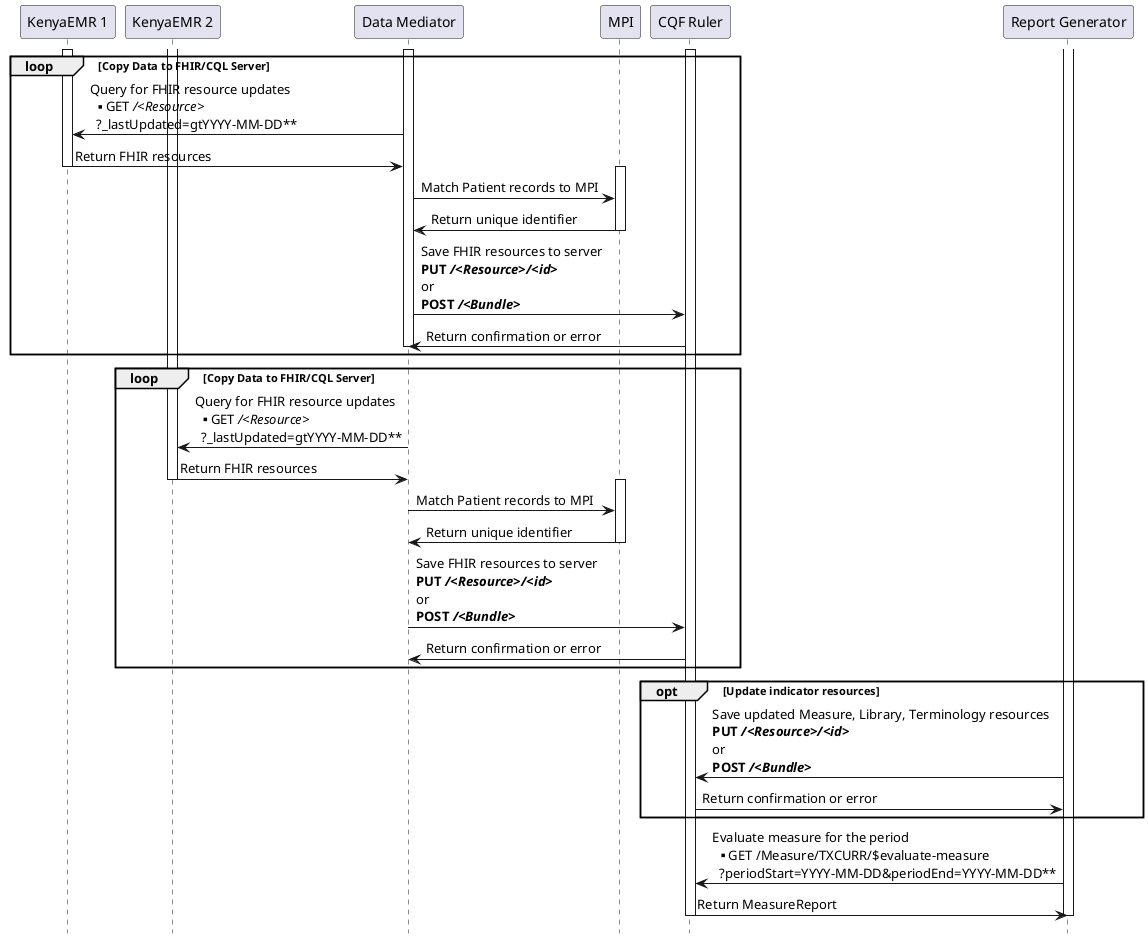 @startuml
skinparam svgDimensionStyle false
hide footbox
participant "KenyaEMR 1" as EMR1
participant "KenyaEMR 2" as EMR2
participant "Data Mediator" as Data
participant "MPI" as MPI
participant "CQF Ruler" as CQL
participant "Report Generator" as Report 

activate CQL
loop Copy Data to FHIR/CQL Server
  activate Data
  activate EMR1
  Data -> EMR1: Query for FHIR resource updates\n**GET ///<Resource>//\n  ?_lastUpdated=gtYYYY-MM-DD**
  EMR1 -> Data: Return FHIR resources
  deactivate EMR1
  activate MPI
  Data -> MPI: Match Patient records to MPI
  MPI -> Data: Return unique identifier
  deactivate MPI
  Data -> CQL: Save FHIR resources to server\n**PUT ///<Resource>/////<id>//**\nor\n**POST ///<Bundle>//**
  CQL -> Data: Return confirmation or error
  deactivate Data
end

loop Copy Data to FHIR/CQL Server
  activate Data
  activate EMR2
  Data -> EMR2: Query for FHIR resource updates\n**GET ///<Resource>//\n  ?_lastUpdated=gtYYYY-MM-DD**
  EMR2 -> Data: Return FHIR resources
  deactivate EMR2
  activate MPI
  Data -> MPI: Match Patient records to MPI
  MPI -> Data: Return unique identifier
  deactivate MPI
  Data -> CQL: Save FHIR resources to server\n**PUT ///<Resource>/////<id>//**\nor\n**POST ///<Bundle>//**
  CQL -> Data: Return confirmation or error
  deactivate Data
end

activate Report
opt Update indicator resources
  Report -> CQL: Save updated Measure, Library, Terminology resources\n**PUT ///<Resource>/////<id>//**\nor\n**POST ///<Bundle>//**
  CQL -> Report: Return confirmation or error
end

Report -> CQL: Evaluate measure for the period\n**GET /Measure/TXCURR/$evaluate-measure\n  ?periodStart=YYYY-MM-DD&periodEnd=YYYY-MM-DD**
CQL -> Report: Return MeasureReport
deactivate Report
deactivate CQL

@enduml
